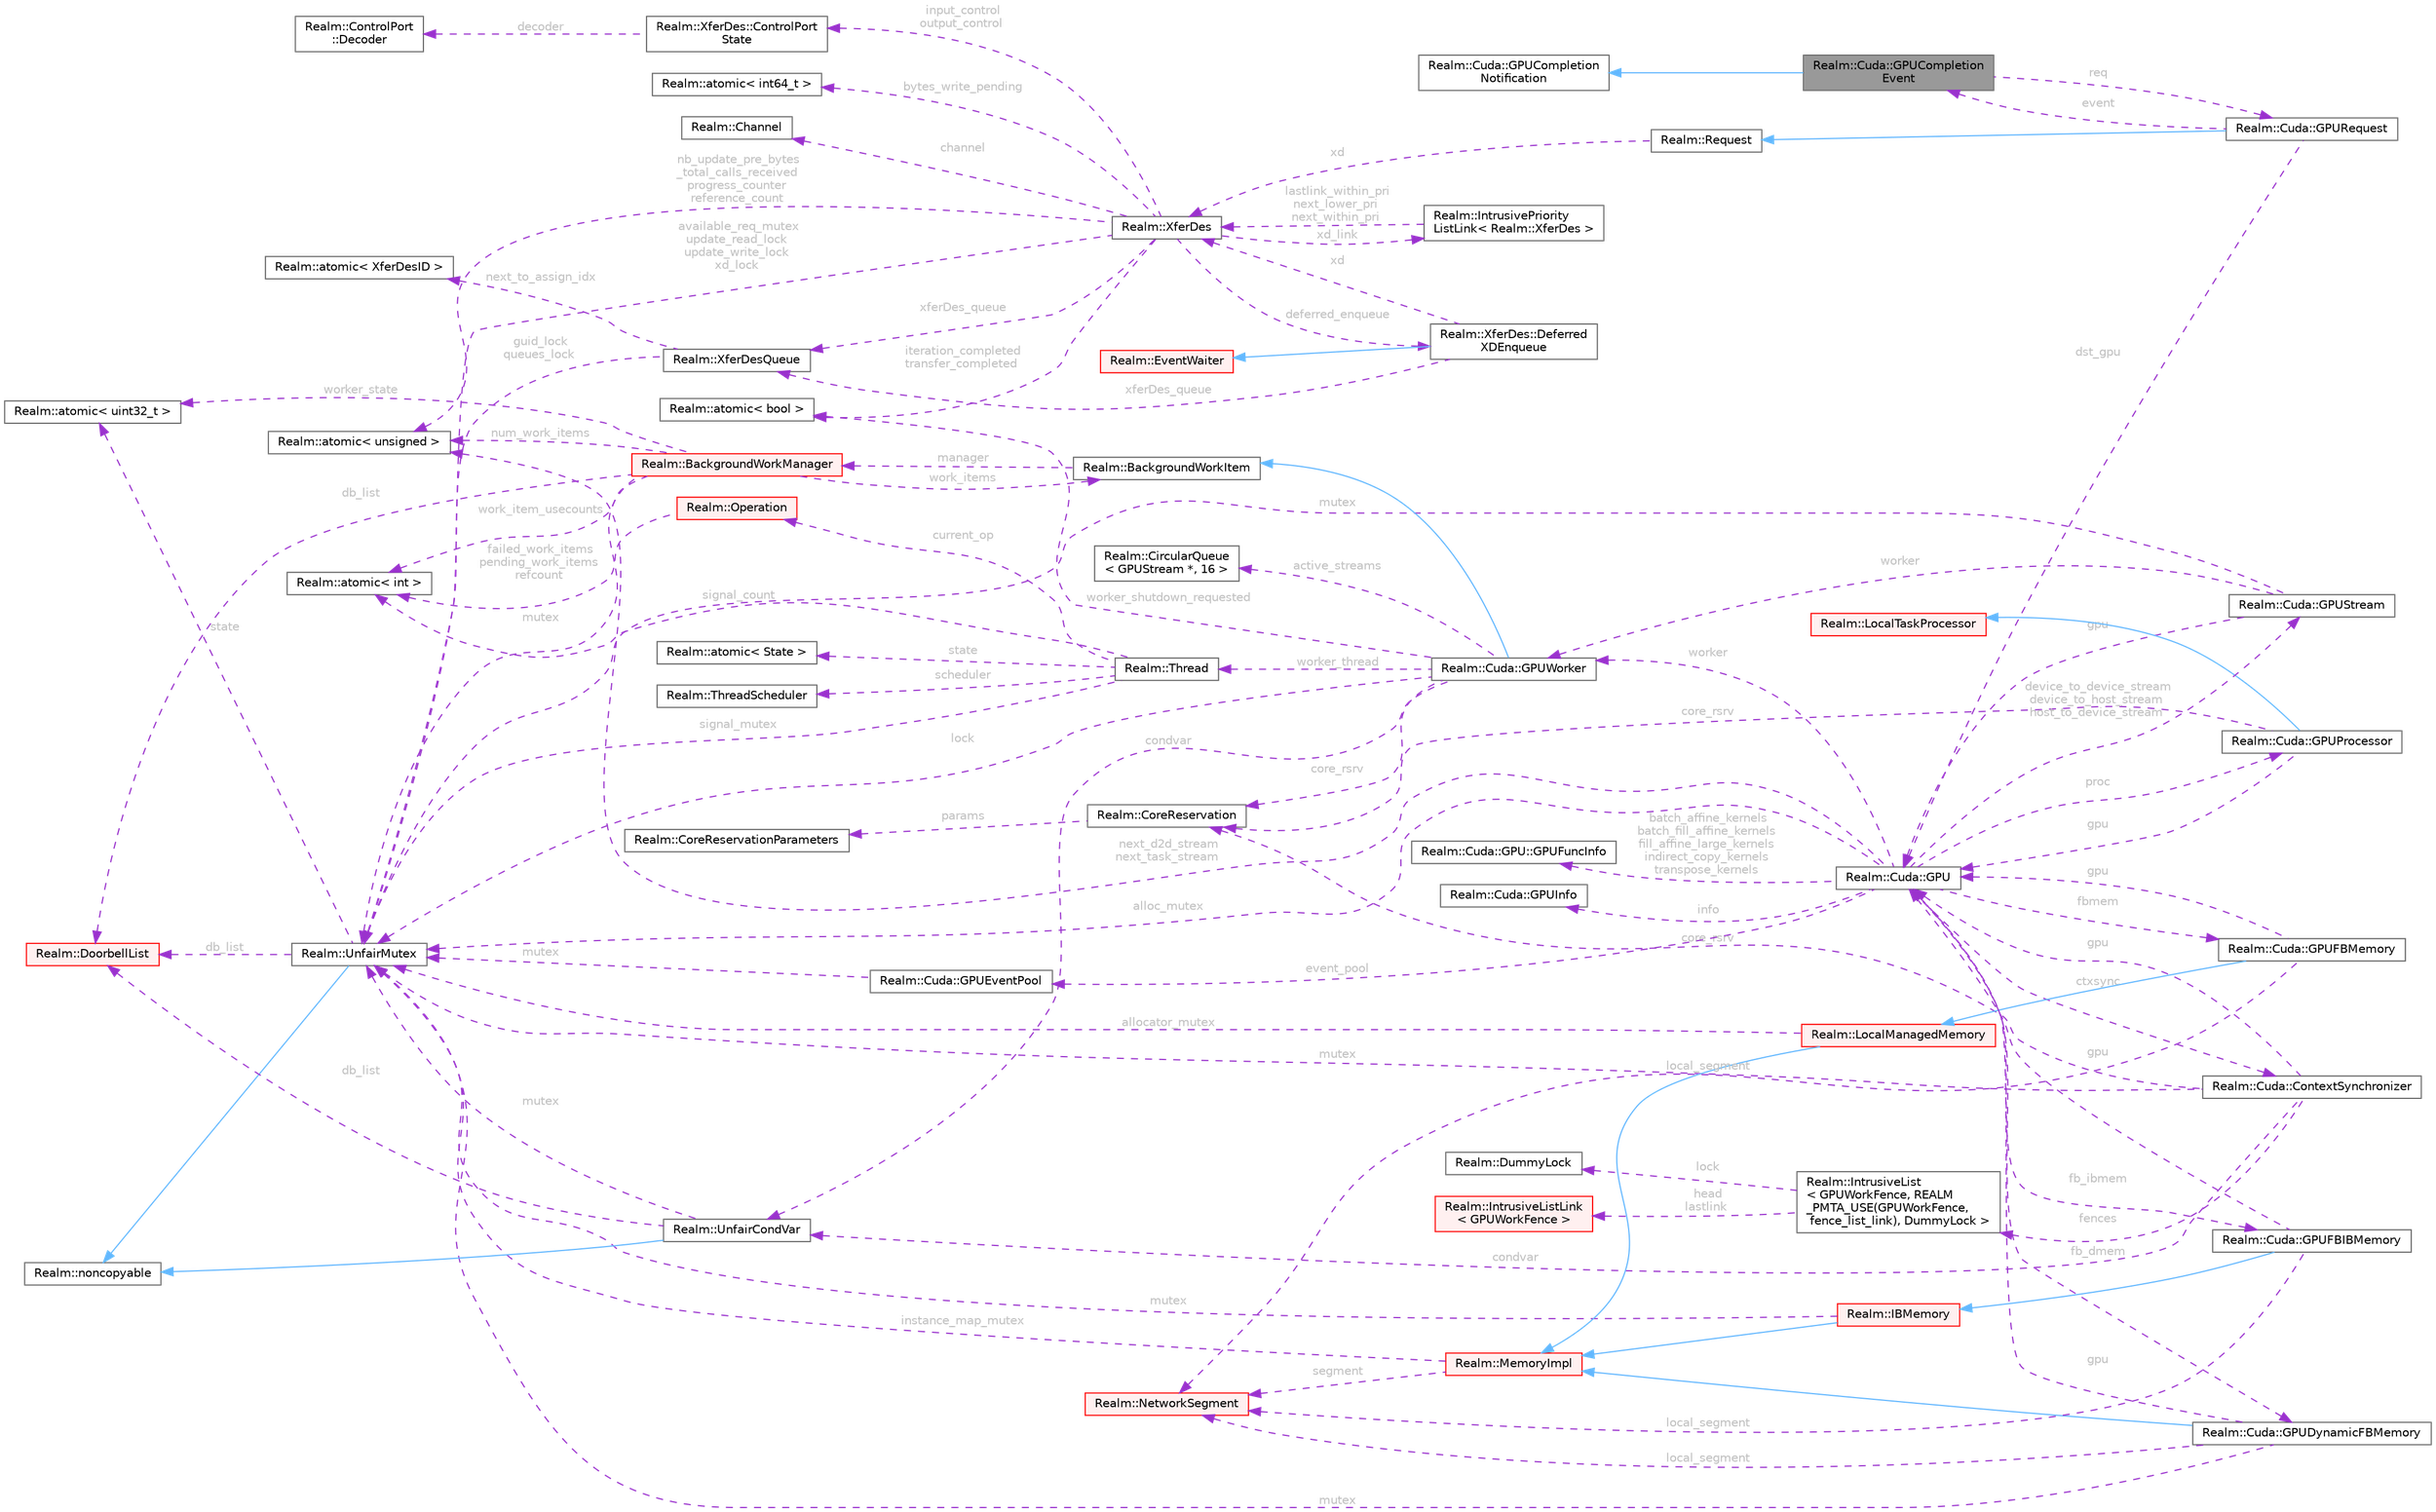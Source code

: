 digraph "Realm::Cuda::GPUCompletionEvent"
{
 // LATEX_PDF_SIZE
  bgcolor="transparent";
  edge [fontname=Helvetica,fontsize=10,labelfontname=Helvetica,labelfontsize=10];
  node [fontname=Helvetica,fontsize=10,shape=box,height=0.2,width=0.4];
  rankdir="LR";
  Node1 [id="Node000001",label="Realm::Cuda::GPUCompletion\lEvent",height=0.2,width=0.4,color="gray40", fillcolor="grey60", style="filled", fontcolor="black",tooltip=" "];
  Node2 -> Node1 [id="edge1_Node000001_Node000002",dir="back",color="steelblue1",style="solid",tooltip=" "];
  Node2 [id="Node000002",label="Realm::Cuda::GPUCompletion\lNotification",height=0.2,width=0.4,color="gray40", fillcolor="white", style="filled",URL="$classRealm_1_1Cuda_1_1GPUCompletionNotification.html",tooltip=" "];
  Node3 -> Node1 [id="edge2_Node000001_Node000003",dir="back",color="darkorchid3",style="dashed",tooltip=" ",label=" req",fontcolor="grey" ];
  Node3 [id="Node000003",label="Realm::Cuda::GPURequest",height=0.2,width=0.4,color="gray40", fillcolor="white", style="filled",URL="$classRealm_1_1Cuda_1_1GPURequest.html",tooltip=" "];
  Node4 -> Node3 [id="edge3_Node000003_Node000004",dir="back",color="steelblue1",style="solid",tooltip=" "];
  Node4 [id="Node000004",label="Realm::Request",height=0.2,width=0.4,color="gray40", fillcolor="white", style="filled",URL="$classRealm_1_1Request.html",tooltip=" "];
  Node5 -> Node4 [id="edge4_Node000004_Node000005",dir="back",color="darkorchid3",style="dashed",tooltip=" ",label=" xd",fontcolor="grey" ];
  Node5 [id="Node000005",label="Realm::XferDes",height=0.2,width=0.4,color="gray40", fillcolor="white", style="filled",URL="$classRealm_1_1XferDes.html",tooltip=" "];
  Node6 -> Node5 [id="edge5_Node000005_Node000006",dir="back",color="darkorchid3",style="dashed",tooltip=" ",label=" xferDes_queue",fontcolor="grey" ];
  Node6 [id="Node000006",label="Realm::XferDesQueue",height=0.2,width=0.4,color="gray40", fillcolor="white", style="filled",URL="$classRealm_1_1XferDesQueue.html",tooltip=" "];
  Node7 -> Node6 [id="edge6_Node000006_Node000007",dir="back",color="darkorchid3",style="dashed",tooltip=" ",label=" guid_lock\nqueues_lock",fontcolor="grey" ];
  Node7 [id="Node000007",label="Realm::UnfairMutex",height=0.2,width=0.4,color="gray40", fillcolor="white", style="filled",URL="$classRealm_1_1UnfairMutex.html",tooltip=" "];
  Node8 -> Node7 [id="edge7_Node000007_Node000008",dir="back",color="steelblue1",style="solid",tooltip=" "];
  Node8 [id="Node000008",label="Realm::noncopyable",height=0.2,width=0.4,color="gray40", fillcolor="white", style="filled",URL="$classRealm_1_1noncopyable.html",tooltip=" "];
  Node9 -> Node7 [id="edge8_Node000007_Node000009",dir="back",color="darkorchid3",style="dashed",tooltip=" ",label=" state",fontcolor="grey" ];
  Node9 [id="Node000009",label="Realm::atomic\< uint32_t \>",height=0.2,width=0.4,color="gray40", fillcolor="white", style="filled",URL="$classRealm_1_1atomic.html",tooltip=" "];
  Node10 -> Node7 [id="edge9_Node000007_Node000010",dir="back",color="darkorchid3",style="dashed",tooltip=" ",label=" db_list",fontcolor="grey" ];
  Node10 [id="Node000010",label="Realm::DoorbellList",height=0.2,width=0.4,color="red", fillcolor="#FFF0F0", style="filled",URL="$classRealm_1_1DoorbellList.html",tooltip=" "];
  Node12 -> Node6 [id="edge10_Node000006_Node000012",dir="back",color="darkorchid3",style="dashed",tooltip=" ",label=" next_to_assign_idx",fontcolor="grey" ];
  Node12 [id="Node000012",label="Realm::atomic\< XferDesID \>",height=0.2,width=0.4,color="gray40", fillcolor="white", style="filled",URL="$classRealm_1_1atomic.html",tooltip=" "];
  Node13 -> Node5 [id="edge11_Node000005_Node000013",dir="back",color="darkorchid3",style="dashed",tooltip=" ",label=" iteration_completed\ntransfer_completed",fontcolor="grey" ];
  Node13 [id="Node000013",label="Realm::atomic\< bool \>",height=0.2,width=0.4,color="gray40", fillcolor="white", style="filled",URL="$classRealm_1_1atomic.html",tooltip=" "];
  Node14 -> Node5 [id="edge12_Node000005_Node000014",dir="back",color="darkorchid3",style="dashed",tooltip=" ",label=" bytes_write_pending",fontcolor="grey" ];
  Node14 [id="Node000014",label="Realm::atomic\< int64_t \>",height=0.2,width=0.4,color="gray40", fillcolor="white", style="filled",URL="$classRealm_1_1atomic.html",tooltip=" "];
  Node15 -> Node5 [id="edge13_Node000005_Node000015",dir="back",color="darkorchid3",style="dashed",tooltip=" ",label=" input_control\noutput_control",fontcolor="grey" ];
  Node15 [id="Node000015",label="Realm::XferDes::ControlPort\lState",height=0.2,width=0.4,color="gray40", fillcolor="white", style="filled",URL="$structRealm_1_1XferDes_1_1ControlPortState.html",tooltip=" "];
  Node16 -> Node15 [id="edge14_Node000015_Node000016",dir="back",color="darkorchid3",style="dashed",tooltip=" ",label=" decoder",fontcolor="grey" ];
  Node16 [id="Node000016",label="Realm::ControlPort\l::Decoder",height=0.2,width=0.4,color="gray40", fillcolor="white", style="filled",URL="$classRealm_1_1ControlPort_1_1Decoder.html",tooltip=" "];
  Node17 -> Node5 [id="edge15_Node000005_Node000017",dir="back",color="darkorchid3",style="dashed",tooltip=" ",label=" channel",fontcolor="grey" ];
  Node17 [id="Node000017",label="Realm::Channel",height=0.2,width=0.4,color="gray40", fillcolor="white", style="filled",URL="$classRealm_1_1Channel.html",tooltip=" "];
  Node7 -> Node5 [id="edge16_Node000005_Node000007",dir="back",color="darkorchid3",style="dashed",tooltip=" ",label=" available_req_mutex\nupdate_read_lock\nupdate_write_lock\nxd_lock",fontcolor="grey" ];
  Node18 -> Node5 [id="edge17_Node000005_Node000018",dir="back",color="darkorchid3",style="dashed",tooltip=" ",label=" nb_update_pre_bytes\l_total_calls_received\nprogress_counter\nreference_count",fontcolor="grey" ];
  Node18 [id="Node000018",label="Realm::atomic\< unsigned \>",height=0.2,width=0.4,color="gray40", fillcolor="white", style="filled",URL="$classRealm_1_1atomic.html",tooltip=" "];
  Node19 -> Node5 [id="edge18_Node000005_Node000019",dir="back",color="darkorchid3",style="dashed",tooltip=" ",label=" xd_link",fontcolor="grey" ];
  Node19 [id="Node000019",label="Realm::IntrusivePriority\lListLink\< Realm::XferDes \>",height=0.2,width=0.4,color="gray40", fillcolor="white", style="filled",URL="$structRealm_1_1IntrusivePriorityListLink.html",tooltip=" "];
  Node5 -> Node19 [id="edge19_Node000019_Node000005",dir="back",color="darkorchid3",style="dashed",tooltip=" ",label=" lastlink_within_pri\nnext_lower_pri\nnext_within_pri",fontcolor="grey" ];
  Node20 -> Node5 [id="edge20_Node000005_Node000020",dir="back",color="darkorchid3",style="dashed",tooltip=" ",label=" deferred_enqueue",fontcolor="grey" ];
  Node20 [id="Node000020",label="Realm::XferDes::Deferred\lXDEnqueue",height=0.2,width=0.4,color="gray40", fillcolor="white", style="filled",URL="$classRealm_1_1XferDes_1_1DeferredXDEnqueue.html",tooltip=" "];
  Node21 -> Node20 [id="edge21_Node000020_Node000021",dir="back",color="steelblue1",style="solid",tooltip=" "];
  Node21 [id="Node000021",label="Realm::EventWaiter",height=0.2,width=0.4,color="red", fillcolor="#FFF0F0", style="filled",URL="$classRealm_1_1EventWaiter.html",tooltip=" "];
  Node6 -> Node20 [id="edge22_Node000020_Node000006",dir="back",color="darkorchid3",style="dashed",tooltip=" ",label=" xferDes_queue",fontcolor="grey" ];
  Node5 -> Node20 [id="edge23_Node000020_Node000005",dir="back",color="darkorchid3",style="dashed",tooltip=" ",label=" xd",fontcolor="grey" ];
  Node23 -> Node3 [id="edge24_Node000003_Node000023",dir="back",color="darkorchid3",style="dashed",tooltip=" ",label=" dst_gpu",fontcolor="grey" ];
  Node23 [id="Node000023",label="Realm::Cuda::GPU",height=0.2,width=0.4,color="gray40", fillcolor="white", style="filled",URL="$classRealm_1_1Cuda_1_1GPU.html",tooltip=" "];
  Node24 -> Node23 [id="edge25_Node000023_Node000024",dir="back",color="darkorchid3",style="dashed",tooltip=" ",label=" ctxsync",fontcolor="grey" ];
  Node24 [id="Node000024",label="Realm::Cuda::ContextSynchronizer",height=0.2,width=0.4,color="gray40", fillcolor="white", style="filled",URL="$classRealm_1_1Cuda_1_1ContextSynchronizer.html",tooltip=" "];
  Node23 -> Node24 [id="edge26_Node000024_Node000023",dir="back",color="darkorchid3",style="dashed",tooltip=" ",label=" gpu",fontcolor="grey" ];
  Node7 -> Node24 [id="edge27_Node000024_Node000007",dir="back",color="darkorchid3",style="dashed",tooltip=" ",label=" mutex",fontcolor="grey" ];
  Node25 -> Node24 [id="edge28_Node000024_Node000025",dir="back",color="darkorchid3",style="dashed",tooltip=" ",label=" condvar",fontcolor="grey" ];
  Node25 [id="Node000025",label="Realm::UnfairCondVar",height=0.2,width=0.4,color="gray40", fillcolor="white", style="filled",URL="$classRealm_1_1UnfairCondVar.html",tooltip=" "];
  Node8 -> Node25 [id="edge29_Node000025_Node000008",dir="back",color="steelblue1",style="solid",tooltip=" "];
  Node7 -> Node25 [id="edge30_Node000025_Node000007",dir="back",color="darkorchid3",style="dashed",tooltip=" ",label=" mutex",fontcolor="grey" ];
  Node10 -> Node25 [id="edge31_Node000025_Node000010",dir="back",color="darkorchid3",style="dashed",tooltip=" ",label=" db_list",fontcolor="grey" ];
  Node26 -> Node24 [id="edge32_Node000024_Node000026",dir="back",color="darkorchid3",style="dashed",tooltip=" ",label=" fences",fontcolor="grey" ];
  Node26 [id="Node000026",label="Realm::IntrusiveList\l\< GPUWorkFence, REALM\l_PMTA_USE(GPUWorkFence,\l fence_list_link), DummyLock \>",height=0.2,width=0.4,color="gray40", fillcolor="white", style="filled",URL="$classRealm_1_1IntrusiveList.html",tooltip=" "];
  Node27 -> Node26 [id="edge33_Node000026_Node000027",dir="back",color="darkorchid3",style="dashed",tooltip=" ",label=" lock",fontcolor="grey" ];
  Node27 [id="Node000027",label="Realm::DummyLock",height=0.2,width=0.4,color="gray40", fillcolor="white", style="filled",URL="$classRealm_1_1DummyLock.html",tooltip=" "];
  Node28 -> Node26 [id="edge34_Node000026_Node000028",dir="back",color="darkorchid3",style="dashed",tooltip=" ",label=" head\nlastlink",fontcolor="grey" ];
  Node28 [id="Node000028",label="Realm::IntrusiveListLink\l\< GPUWorkFence \>",height=0.2,width=0.4,color="red", fillcolor="#FFF0F0", style="filled",URL="$structRealm_1_1IntrusiveListLink.html",tooltip=" "];
  Node69 -> Node24 [id="edge35_Node000024_Node000069",dir="back",color="darkorchid3",style="dashed",tooltip=" ",label=" core_rsrv",fontcolor="grey" ];
  Node69 [id="Node000069",label="Realm::CoreReservation",height=0.2,width=0.4,color="gray40", fillcolor="white", style="filled",URL="$classRealm_1_1CoreReservation.html",tooltip=" "];
  Node70 -> Node69 [id="edge36_Node000069_Node000070",dir="back",color="darkorchid3",style="dashed",tooltip=" ",label=" params",fontcolor="grey" ];
  Node70 [id="Node000070",label="Realm::CoreReservationParameters",height=0.2,width=0.4,color="gray40", fillcolor="white", style="filled",URL="$classRealm_1_1CoreReservationParameters.html",tooltip=" "];
  Node71 -> Node23 [id="edge37_Node000023_Node000071",dir="back",color="darkorchid3",style="dashed",tooltip=" ",label=" info",fontcolor="grey" ];
  Node71 [id="Node000071",label="Realm::Cuda::GPUInfo",height=0.2,width=0.4,color="gray40", fillcolor="white", style="filled",URL="$structRealm_1_1Cuda_1_1GPUInfo.html",tooltip=" "];
  Node72 -> Node23 [id="edge38_Node000023_Node000072",dir="back",color="darkorchid3",style="dashed",tooltip=" ",label=" worker",fontcolor="grey" ];
  Node72 [id="Node000072",label="Realm::Cuda::GPUWorker",height=0.2,width=0.4,color="gray40", fillcolor="white", style="filled",URL="$classRealm_1_1Cuda_1_1GPUWorker.html",tooltip=" "];
  Node47 -> Node72 [id="edge39_Node000072_Node000047",dir="back",color="steelblue1",style="solid",tooltip=" "];
  Node47 [id="Node000047",label="Realm::BackgroundWorkItem",height=0.2,width=0.4,color="gray40", fillcolor="white", style="filled",URL="$classRealm_1_1BackgroundWorkItem.html",tooltip=" "];
  Node48 -> Node47 [id="edge40_Node000047_Node000048",dir="back",color="darkorchid3",style="dashed",tooltip=" ",label=" manager",fontcolor="grey" ];
  Node48 [id="Node000048",label="Realm::BackgroundWorkManager",height=0.2,width=0.4,color="red", fillcolor="#FFF0F0", style="filled",URL="$classRealm_1_1BackgroundWorkManager.html",tooltip=" "];
  Node7 -> Node48 [id="edge41_Node000048_Node000007",dir="back",color="darkorchid3",style="dashed",tooltip=" ",label=" mutex",fontcolor="grey" ];
  Node18 -> Node48 [id="edge42_Node000048_Node000018",dir="back",color="darkorchid3",style="dashed",tooltip=" ",label=" num_work_items",fontcolor="grey" ];
  Node41 -> Node48 [id="edge43_Node000048_Node000041",dir="back",color="darkorchid3",style="dashed",tooltip=" ",label=" work_item_usecounts",fontcolor="grey" ];
  Node41 [id="Node000041",label="Realm::atomic\< int \>",height=0.2,width=0.4,color="gray40", fillcolor="white", style="filled",URL="$classRealm_1_1atomic.html",tooltip=" "];
  Node47 -> Node48 [id="edge44_Node000048_Node000047",dir="back",color="darkorchid3",style="dashed",tooltip=" ",label=" work_items",fontcolor="grey" ];
  Node9 -> Node48 [id="edge45_Node000048_Node000009",dir="back",color="darkorchid3",style="dashed",tooltip=" ",label=" worker_state",fontcolor="grey" ];
  Node10 -> Node48 [id="edge46_Node000048_Node000010",dir="back",color="darkorchid3",style="dashed",tooltip=" ",label=" db_list",fontcolor="grey" ];
  Node7 -> Node72 [id="edge47_Node000072_Node000007",dir="back",color="darkorchid3",style="dashed",tooltip=" ",label=" lock",fontcolor="grey" ];
  Node25 -> Node72 [id="edge48_Node000072_Node000025",dir="back",color="darkorchid3",style="dashed",tooltip=" ",label=" condvar",fontcolor="grey" ];
  Node73 -> Node72 [id="edge49_Node000072_Node000073",dir="back",color="darkorchid3",style="dashed",tooltip=" ",label=" active_streams",fontcolor="grey" ];
  Node73 [id="Node000073",label="Realm::CircularQueue\l\< GPUStream *, 16 \>",height=0.2,width=0.4,color="gray40", fillcolor="white", style="filled",URL="$classRealm_1_1CircularQueue.html",tooltip=" "];
  Node69 -> Node72 [id="edge50_Node000072_Node000069",dir="back",color="darkorchid3",style="dashed",tooltip=" ",label=" core_rsrv",fontcolor="grey" ];
  Node74 -> Node72 [id="edge51_Node000072_Node000074",dir="back",color="darkorchid3",style="dashed",tooltip=" ",label=" worker_thread",fontcolor="grey" ];
  Node74 [id="Node000074",label="Realm::Thread",height=0.2,width=0.4,color="gray40", fillcolor="white", style="filled",URL="$classRealm_1_1Thread.html",tooltip=" "];
  Node75 -> Node74 [id="edge52_Node000074_Node000075",dir="back",color="darkorchid3",style="dashed",tooltip=" ",label=" state",fontcolor="grey" ];
  Node75 [id="Node000075",label="Realm::atomic\< State \>",height=0.2,width=0.4,color="gray40", fillcolor="white", style="filled",URL="$classRealm_1_1atomic.html",tooltip=" "];
  Node76 -> Node74 [id="edge53_Node000074_Node000076",dir="back",color="darkorchid3",style="dashed",tooltip=" ",label=" scheduler",fontcolor="grey" ];
  Node76 [id="Node000076",label="Realm::ThreadScheduler",height=0.2,width=0.4,color="gray40", fillcolor="white", style="filled",URL="$classRealm_1_1ThreadScheduler.html",tooltip=" "];
  Node31 -> Node74 [id="edge54_Node000074_Node000031",dir="back",color="darkorchid3",style="dashed",tooltip=" ",label=" current_op",fontcolor="grey" ];
  Node31 [id="Node000031",label="Realm::Operation",height=0.2,width=0.4,color="red", fillcolor="#FFF0F0", style="filled",URL="$classRealm_1_1Operation.html",tooltip=" "];
  Node41 -> Node31 [id="edge55_Node000031_Node000041",dir="back",color="darkorchid3",style="dashed",tooltip=" ",label=" failed_work_items\npending_work_items\nrefcount",fontcolor="grey" ];
  Node41 -> Node74 [id="edge56_Node000074_Node000041",dir="back",color="darkorchid3",style="dashed",tooltip=" ",label=" signal_count",fontcolor="grey" ];
  Node7 -> Node74 [id="edge57_Node000074_Node000007",dir="back",color="darkorchid3",style="dashed",tooltip=" ",label=" signal_mutex",fontcolor="grey" ];
  Node13 -> Node72 [id="edge58_Node000072_Node000013",dir="back",color="darkorchid3",style="dashed",tooltip=" ",label=" worker_shutdown_requested",fontcolor="grey" ];
  Node77 -> Node23 [id="edge59_Node000023_Node000077",dir="back",color="darkorchid3",style="dashed",tooltip=" ",label=" proc",fontcolor="grey" ];
  Node77 [id="Node000077",label="Realm::Cuda::GPUProcessor",height=0.2,width=0.4,color="gray40", fillcolor="white", style="filled",URL="$classRealm_1_1Cuda_1_1GPUProcessor.html",tooltip=" "];
  Node78 -> Node77 [id="edge60_Node000077_Node000078",dir="back",color="steelblue1",style="solid",tooltip=" "];
  Node78 [id="Node000078",label="Realm::LocalTaskProcessor",height=0.2,width=0.4,color="red", fillcolor="#FFF0F0", style="filled",URL="$classRealm_1_1LocalTaskProcessor.html",tooltip=" "];
  Node23 -> Node77 [id="edge61_Node000077_Node000023",dir="back",color="darkorchid3",style="dashed",tooltip=" ",label=" gpu",fontcolor="grey" ];
  Node69 -> Node77 [id="edge62_Node000077_Node000069",dir="back",color="darkorchid3",style="dashed",tooltip=" ",label=" core_rsrv",fontcolor="grey" ];
  Node110 -> Node23 [id="edge63_Node000023_Node000110",dir="back",color="darkorchid3",style="dashed",tooltip=" ",label=" fbmem",fontcolor="grey" ];
  Node110 [id="Node000110",label="Realm::Cuda::GPUFBMemory",height=0.2,width=0.4,color="gray40", fillcolor="white", style="filled",URL="$classRealm_1_1Cuda_1_1GPUFBMemory.html",tooltip=" "];
  Node111 -> Node110 [id="edge64_Node000110_Node000111",dir="back",color="steelblue1",style="solid",tooltip=" "];
  Node111 [id="Node000111",label="Realm::LocalManagedMemory",height=0.2,width=0.4,color="red", fillcolor="#FFF0F0", style="filled",URL="$classRealm_1_1LocalManagedMemory.html",tooltip=" "];
  Node112 -> Node111 [id="edge65_Node000111_Node000112",dir="back",color="steelblue1",style="solid",tooltip=" "];
  Node112 [id="Node000112",label="Realm::MemoryImpl",height=0.2,width=0.4,color="red", fillcolor="#FFF0F0", style="filled",URL="$classRealm_1_1MemoryImpl.html",tooltip=" "];
  Node114 -> Node112 [id="edge66_Node000112_Node000114",dir="back",color="darkorchid3",style="dashed",tooltip=" ",label=" segment",fontcolor="grey" ];
  Node114 [id="Node000114",label="Realm::NetworkSegment",height=0.2,width=0.4,color="red", fillcolor="#FFF0F0", style="filled",URL="$classRealm_1_1NetworkSegment.html",tooltip=" "];
  Node7 -> Node112 [id="edge67_Node000112_Node000007",dir="back",color="darkorchid3",style="dashed",tooltip=" ",label=" instance_map_mutex",fontcolor="grey" ];
  Node7 -> Node111 [id="edge68_Node000111_Node000007",dir="back",color="darkorchid3",style="dashed",tooltip=" ",label=" allocator_mutex",fontcolor="grey" ];
  Node23 -> Node110 [id="edge69_Node000110_Node000023",dir="back",color="darkorchid3",style="dashed",tooltip=" ",label=" gpu",fontcolor="grey" ];
  Node114 -> Node110 [id="edge70_Node000110_Node000114",dir="back",color="darkorchid3",style="dashed",tooltip=" ",label=" local_segment",fontcolor="grey" ];
  Node142 -> Node23 [id="edge71_Node000023_Node000142",dir="back",color="darkorchid3",style="dashed",tooltip=" ",label=" fb_dmem",fontcolor="grey" ];
  Node142 [id="Node000142",label="Realm::Cuda::GPUDynamicFBMemory",height=0.2,width=0.4,color="gray40", fillcolor="white", style="filled",URL="$classRealm_1_1Cuda_1_1GPUDynamicFBMemory.html",tooltip=" "];
  Node112 -> Node142 [id="edge72_Node000142_Node000112",dir="back",color="steelblue1",style="solid",tooltip=" "];
  Node23 -> Node142 [id="edge73_Node000142_Node000023",dir="back",color="darkorchid3",style="dashed",tooltip=" ",label=" gpu",fontcolor="grey" ];
  Node7 -> Node142 [id="edge74_Node000142_Node000007",dir="back",color="darkorchid3",style="dashed",tooltip=" ",label=" mutex",fontcolor="grey" ];
  Node114 -> Node142 [id="edge75_Node000142_Node000114",dir="back",color="darkorchid3",style="dashed",tooltip=" ",label=" local_segment",fontcolor="grey" ];
  Node143 -> Node23 [id="edge76_Node000023_Node000143",dir="back",color="darkorchid3",style="dashed",tooltip=" ",label=" fb_ibmem",fontcolor="grey" ];
  Node143 [id="Node000143",label="Realm::Cuda::GPUFBIBMemory",height=0.2,width=0.4,color="gray40", fillcolor="white", style="filled",URL="$classRealm_1_1Cuda_1_1GPUFBIBMemory.html",tooltip=" "];
  Node144 -> Node143 [id="edge77_Node000143_Node000144",dir="back",color="steelblue1",style="solid",tooltip=" "];
  Node144 [id="Node000144",label="Realm::IBMemory",height=0.2,width=0.4,color="red", fillcolor="#FFF0F0", style="filled",URL="$classRealm_1_1IBMemory.html",tooltip=" "];
  Node112 -> Node144 [id="edge78_Node000144_Node000112",dir="back",color="steelblue1",style="solid",tooltip=" "];
  Node7 -> Node144 [id="edge79_Node000144_Node000007",dir="back",color="darkorchid3",style="dashed",tooltip=" ",label=" mutex",fontcolor="grey" ];
  Node23 -> Node143 [id="edge80_Node000143_Node000023",dir="back",color="darkorchid3",style="dashed",tooltip=" ",label=" gpu",fontcolor="grey" ];
  Node114 -> Node143 [id="edge81_Node000143_Node000114",dir="back",color="darkorchid3",style="dashed",tooltip=" ",label=" local_segment",fontcolor="grey" ];
  Node146 -> Node23 [id="edge82_Node000023_Node000146",dir="back",color="darkorchid3",style="dashed",tooltip=" ",label=" batch_affine_kernels\nbatch_fill_affine_kernels\nfill_affine_large_kernels\nindirect_copy_kernels\ntranspose_kernels",fontcolor="grey" ];
  Node146 [id="Node000146",label="Realm::Cuda::GPU::GPUFuncInfo",height=0.2,width=0.4,color="gray40", fillcolor="white", style="filled",URL="$structRealm_1_1Cuda_1_1GPU_1_1GPUFuncInfo.html",tooltip=" "];
  Node147 -> Node23 [id="edge83_Node000023_Node000147",dir="back",color="darkorchid3",style="dashed",tooltip=" ",label=" device_to_device_stream\ndevice_to_host_stream\nhost_to_device_stream",fontcolor="grey" ];
  Node147 [id="Node000147",label="Realm::Cuda::GPUStream",height=0.2,width=0.4,color="gray40", fillcolor="white", style="filled",URL="$classRealm_1_1Cuda_1_1GPUStream.html",tooltip=" "];
  Node23 -> Node147 [id="edge84_Node000147_Node000023",dir="back",color="darkorchid3",style="dashed",tooltip=" ",label=" gpu",fontcolor="grey" ];
  Node72 -> Node147 [id="edge85_Node000147_Node000072",dir="back",color="darkorchid3",style="dashed",tooltip=" ",label=" worker",fontcolor="grey" ];
  Node7 -> Node147 [id="edge86_Node000147_Node000007",dir="back",color="darkorchid3",style="dashed",tooltip=" ",label=" mutex",fontcolor="grey" ];
  Node18 -> Node23 [id="edge87_Node000023_Node000018",dir="back",color="darkorchid3",style="dashed",tooltip=" ",label=" next_d2d_stream\nnext_task_stream",fontcolor="grey" ];
  Node148 -> Node23 [id="edge88_Node000023_Node000148",dir="back",color="darkorchid3",style="dashed",tooltip=" ",label=" event_pool",fontcolor="grey" ];
  Node148 [id="Node000148",label="Realm::Cuda::GPUEventPool",height=0.2,width=0.4,color="gray40", fillcolor="white", style="filled",URL="$classRealm_1_1Cuda_1_1GPUEventPool.html",tooltip=" "];
  Node7 -> Node148 [id="edge89_Node000148_Node000007",dir="back",color="darkorchid3",style="dashed",tooltip=" ",label=" mutex",fontcolor="grey" ];
  Node7 -> Node23 [id="edge90_Node000023_Node000007",dir="back",color="darkorchid3",style="dashed",tooltip=" ",label=" alloc_mutex",fontcolor="grey" ];
  Node1 -> Node3 [id="edge91_Node000003_Node000001",dir="back",color="darkorchid3",style="dashed",tooltip=" ",label=" event",fontcolor="grey" ];
}
